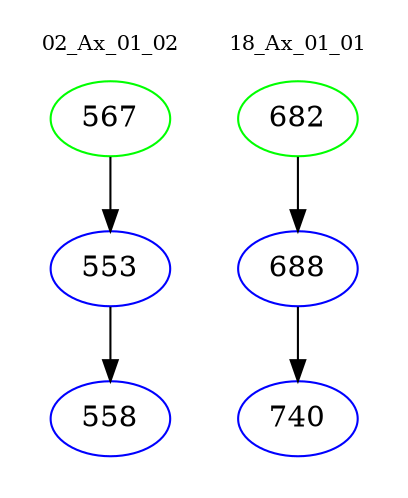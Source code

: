 digraph{
subgraph cluster_0 {
color = white
label = "02_Ax_01_02";
fontsize=10;
T0_567 [label="567", color="green"]
T0_567 -> T0_553 [color="black"]
T0_553 [label="553", color="blue"]
T0_553 -> T0_558 [color="black"]
T0_558 [label="558", color="blue"]
}
subgraph cluster_1 {
color = white
label = "18_Ax_01_01";
fontsize=10;
T1_682 [label="682", color="green"]
T1_682 -> T1_688 [color="black"]
T1_688 [label="688", color="blue"]
T1_688 -> T1_740 [color="black"]
T1_740 [label="740", color="blue"]
}
}
